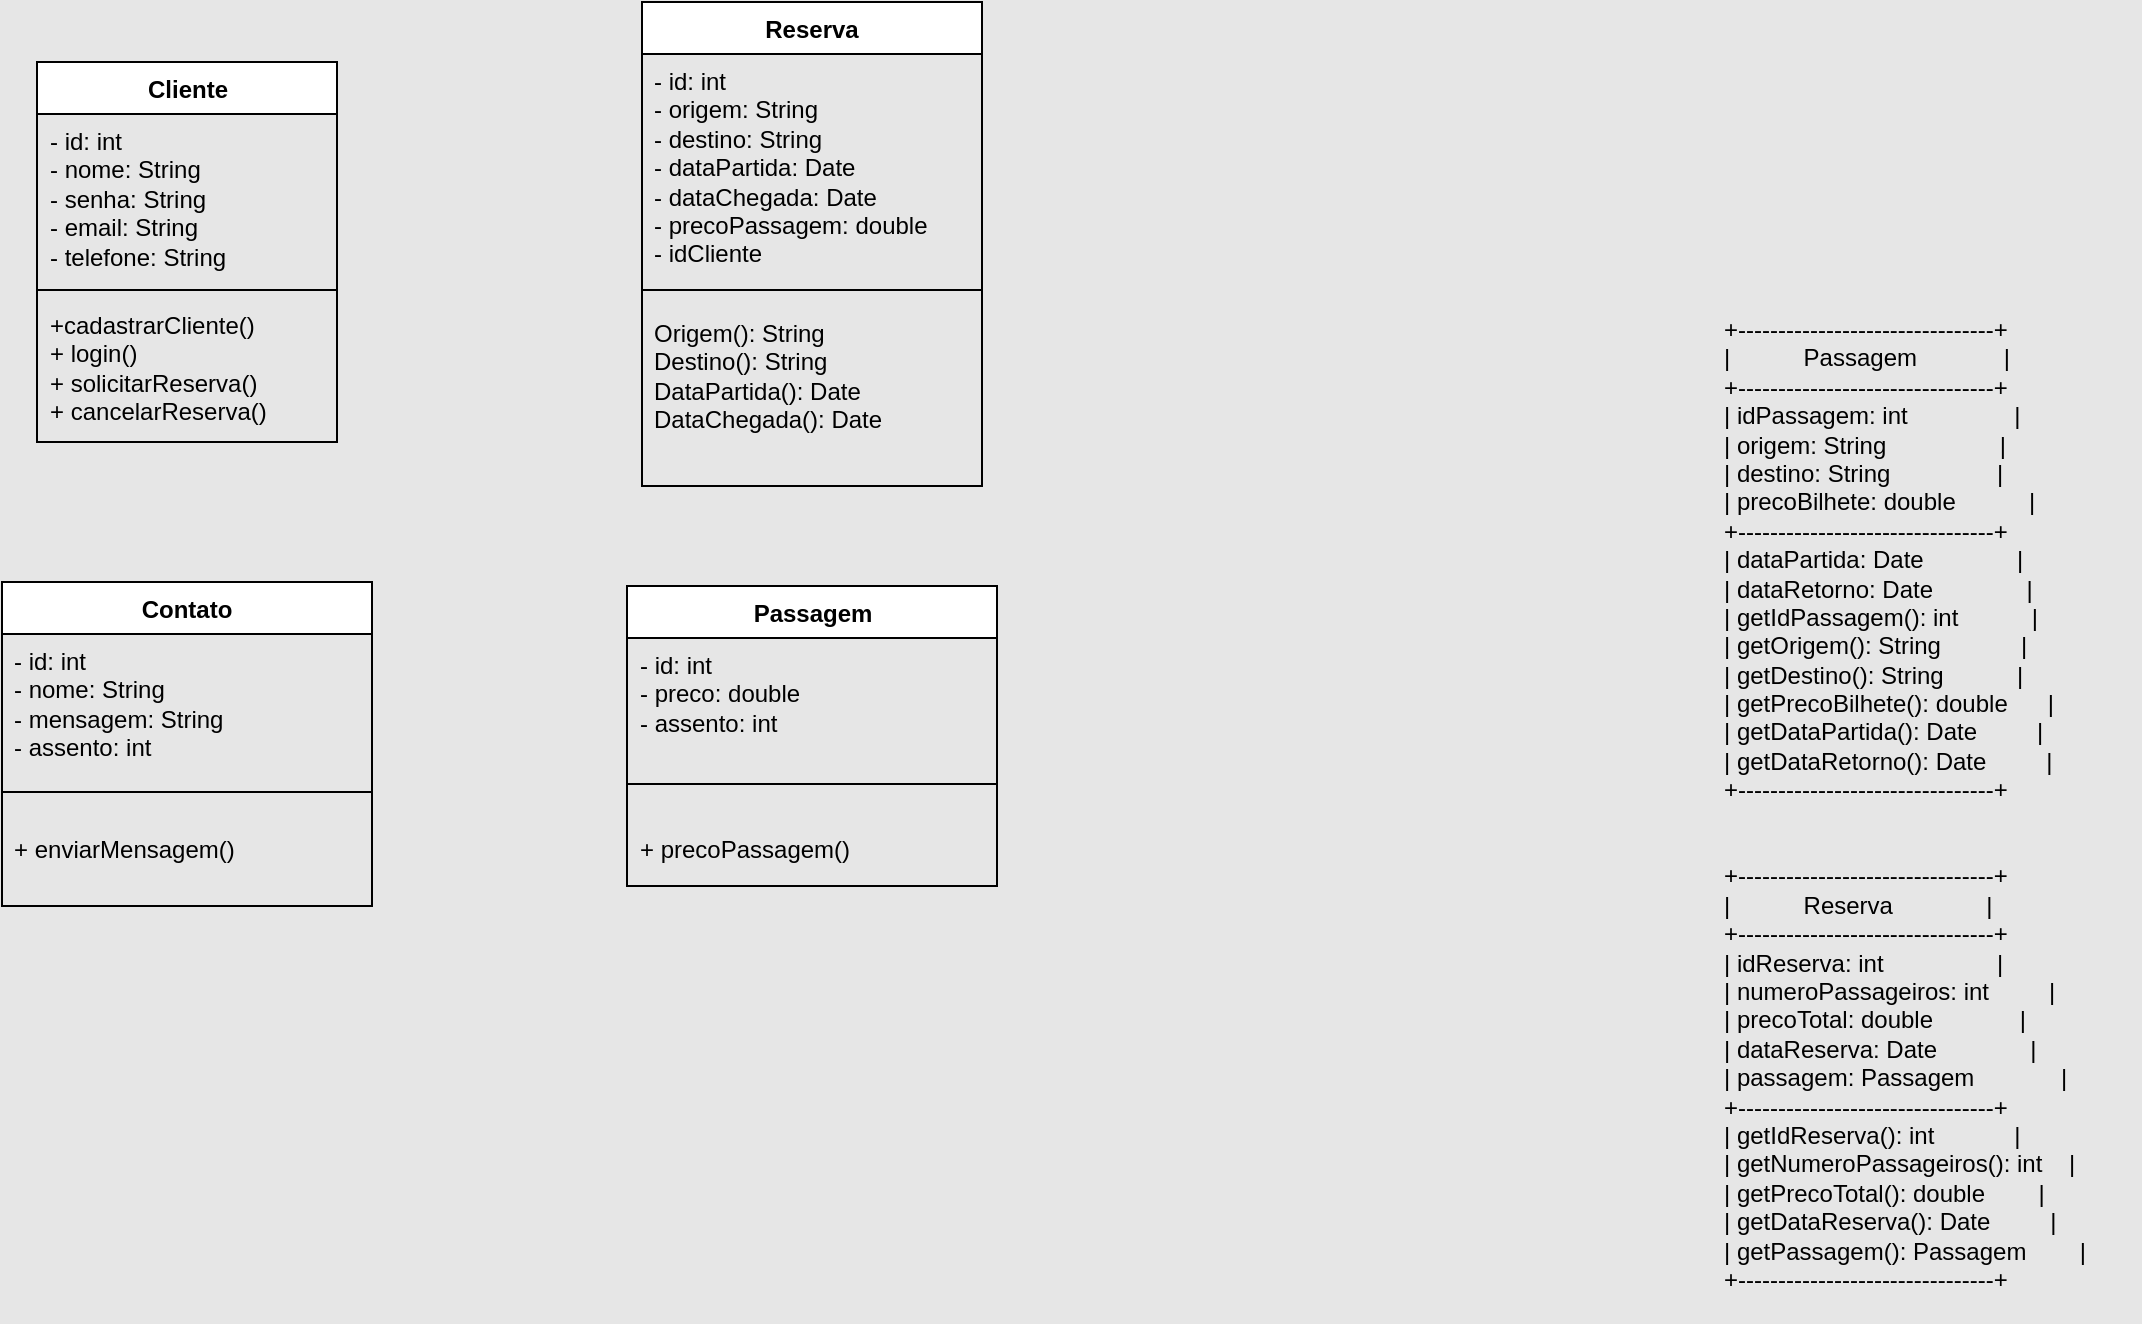 <mxfile version="21.7.5" type="github">
  <diagram name="Page-1" id="e7e014a7-5840-1c2e-5031-d8a46d1fe8dd">
    <mxGraphModel dx="1393" dy="758" grid="0" gridSize="10" guides="1" tooltips="1" connect="1" arrows="1" fold="1" page="1" pageScale="1" pageWidth="1169" pageHeight="826" background="#E6E6E6" math="0" shadow="0">
      <root>
        <object label="" id="0">
          <mxCell />
        </object>
        <mxCell id="1" parent="0" />
        <mxCell id="DyhO0hjf9G11I1QqjPt--45" value="Cliente                 " style="swimlane;fontStyle=1;align=center;verticalAlign=top;childLayout=stackLayout;horizontal=1;startSize=26;horizontalStack=0;resizeParent=1;resizeParentMax=0;resizeLast=0;collapsible=1;marginBottom=0;whiteSpace=wrap;html=1;" parent="1" vertex="1">
          <mxGeometry x="117.5" y="180" width="150" height="190" as="geometry" />
        </mxCell>
        <mxCell id="DyhO0hjf9G11I1QqjPt--46" value="&lt;font style=&quot;font-size: 12px;&quot;&gt;- id: int&lt;br&gt;- nome: String&lt;br style=&quot;border-color: var(--border-color); padding: 0px; margin: 0px;&quot;&gt;- senha: String&lt;br style=&quot;border-color: var(--border-color); padding: 0px; margin: 0px;&quot;&gt;- email: String&lt;br style=&quot;border-color: var(--border-color); padding: 0px; margin: 0px;&quot;&gt;- telefone: String&lt;/font&gt;" style="text;strokeColor=none;fillColor=none;align=left;verticalAlign=top;spacingLeft=4;spacingRight=4;overflow=hidden;rotatable=0;points=[[0,0.5],[1,0.5]];portConstraint=eastwest;whiteSpace=wrap;html=1;" parent="DyhO0hjf9G11I1QqjPt--45" vertex="1">
          <mxGeometry y="26" width="150" height="84" as="geometry" />
        </mxCell>
        <mxCell id="DyhO0hjf9G11I1QqjPt--47" value="" style="line;strokeWidth=1;fillColor=none;align=left;verticalAlign=middle;spacingTop=-1;spacingLeft=3;spacingRight=3;rotatable=0;labelPosition=right;points=[];portConstraint=eastwest;strokeColor=inherit;" parent="DyhO0hjf9G11I1QqjPt--45" vertex="1">
          <mxGeometry y="110" width="150" height="8" as="geometry" />
        </mxCell>
        <mxCell id="DyhO0hjf9G11I1QqjPt--48" value="+cadastrarCliente&lt;span style=&quot;background-color: initial;&quot;&gt;()&amp;nbsp; &amp;nbsp; &amp;nbsp; &amp;nbsp; &amp;nbsp; &amp;nbsp;&lt;/span&gt;&lt;div style=&quot;background-color:#2f2f2f;padding:0px 0px 0px 2px;&quot;&gt;&lt;div style=&quot;color: rgb(170, 170, 170); font-family: &amp;quot;Courier New&amp;quot;; font-size: 18pt;&quot;&gt;&lt;p style=&quot;background-color:#373737;margin:0;&quot;&gt;&lt;span style=&quot;color:#d9e8f7;&quot;&gt;&lt;/span&gt;&lt;/p&gt;&lt;/div&gt;&lt;/div&gt;+ login()&amp;nbsp; &lt;br&gt;+ solicitarReserva()&lt;br&gt;+ cancelarReserva()&amp;nbsp; &amp;nbsp; &amp;nbsp; &amp;nbsp; &amp;nbsp; &amp;nbsp; &amp;nbsp; &amp;nbsp; &amp;nbsp; &amp;nbsp; &amp;nbsp; &amp;nbsp; &amp;nbsp; &amp;nbsp; &amp;nbsp; &amp;nbsp; &amp;nbsp;&amp;nbsp;" style="text;strokeColor=none;fillColor=none;align=left;verticalAlign=top;spacingLeft=4;spacingRight=4;overflow=hidden;rotatable=0;points=[[0,0.5],[1,0.5]];portConstraint=eastwest;whiteSpace=wrap;html=1;" parent="DyhO0hjf9G11I1QqjPt--45" vertex="1">
          <mxGeometry y="118" width="150" height="72" as="geometry" />
        </mxCell>
        <mxCell id="DyhO0hjf9G11I1QqjPt--50" value="Reserva" style="swimlane;fontStyle=1;align=center;verticalAlign=top;childLayout=stackLayout;horizontal=1;startSize=26;horizontalStack=0;resizeParent=1;resizeParentMax=0;resizeLast=0;collapsible=1;marginBottom=0;whiteSpace=wrap;html=1;" parent="1" vertex="1">
          <mxGeometry x="420" y="150" width="170" height="242" as="geometry" />
        </mxCell>
        <mxCell id="DyhO0hjf9G11I1QqjPt--51" value="&lt;font style=&quot;font-size: 12px;&quot;&gt;- id: &lt;span style=&quot;border: 0px solid rgb(217, 217, 227); box-sizing: border-box; --tw-border-spacing-x: 0; --tw-border-spacing-y: 0; --tw-translate-x: 0; --tw-translate-y: 0; --tw-rotate: 0; --tw-skew-x: 0; --tw-skew-y: 0; --tw-scale-x: 1; --tw-scale-y: 1; --tw-pan-x: ; --tw-pan-y: ; --tw-pinch-zoom: ; --tw-scroll-snap-strictness: proximity; --tw-gradient-from-position: ; --tw-gradient-via-position: ; --tw-gradient-to-position: ; --tw-ordinal: ; --tw-slashed-zero: ; --tw-numeric-figure: ; --tw-numeric-spacing: ; --tw-numeric-fraction: ; --tw-ring-inset: ; --tw-ring-offset-width: 0px; --tw-ring-offset-color: #fff; --tw-ring-color: rgba(69,89,164,.5); --tw-ring-offset-shadow: 0 0 transparent; --tw-ring-shadow: 0 0 transparent; --tw-shadow: 0 0 transparent; --tw-shadow-colored: 0 0 transparent; --tw-blur: ; --tw-brightness: ; --tw-contrast: ; --tw-grayscale: ; --tw-hue-rotate: ; --tw-invert: ; --tw-saturate: ; --tw-sepia: ; --tw-drop-shadow: ; --tw-backdrop-blur: ; --tw-backdrop-brightness: ; --tw-backdrop-contrast: ; --tw-backdrop-grayscale: ; --tw-backdrop-hue-rotate: ; --tw-backdrop-invert: ; --tw-backdrop-opacity: ; --tw-backdrop-saturate: ; --tw-backdrop-sepia: ;&quot; class=&quot;hljs-type&quot;&gt;int&lt;/span&gt;&lt;br&gt;- origem: String&lt;br&gt;- destino: String&lt;br&gt;- dataPartida: &lt;span style=&quot;border: 0px solid rgb(217, 217, 227); box-sizing: border-box; --tw-border-spacing-x: 0; --tw-border-spacing-y: 0; --tw-translate-x: 0; --tw-translate-y: 0; --tw-rotate: 0; --tw-skew-x: 0; --tw-skew-y: 0; --tw-scale-x: 1; --tw-scale-y: 1; --tw-pan-x: ; --tw-pan-y: ; --tw-pinch-zoom: ; --tw-scroll-snap-strictness: proximity; --tw-gradient-from-position: ; --tw-gradient-via-position: ; --tw-gradient-to-position: ; --tw-ordinal: ; --tw-slashed-zero: ; --tw-numeric-figure: ; --tw-numeric-spacing: ; --tw-numeric-fraction: ; --tw-ring-inset: ; --tw-ring-offset-width: 0px; --tw-ring-offset-color: #fff; --tw-ring-color: rgba(69,89,164,.5); --tw-ring-offset-shadow: 0 0 transparent; --tw-ring-shadow: 0 0 transparent; --tw-shadow: 0 0 transparent; --tw-shadow-colored: 0 0 transparent; --tw-blur: ; --tw-brightness: ; --tw-contrast: ; --tw-grayscale: ; --tw-hue-rotate: ; --tw-invert: ; --tw-saturate: ; --tw-sepia: ; --tw-drop-shadow: ; --tw-backdrop-blur: ; --tw-backdrop-brightness: ; --tw-backdrop-contrast: ; --tw-backdrop-grayscale: ; --tw-backdrop-hue-rotate: ; --tw-backdrop-invert: ; --tw-backdrop-opacity: ; --tw-backdrop-saturate: ; --tw-backdrop-sepia: ;&quot; class=&quot;hljs-type&quot;&gt;Date&lt;/span&gt;&lt;br&gt;- dataChegada: &lt;span style=&quot;border: 0px solid rgb(217, 217, 227); box-sizing: border-box; --tw-border-spacing-x: 0; --tw-border-spacing-y: 0; --tw-translate-x: 0; --tw-translate-y: 0; --tw-rotate: 0; --tw-skew-x: 0; --tw-skew-y: 0; --tw-scale-x: 1; --tw-scale-y: 1; --tw-pan-x: ; --tw-pan-y: ; --tw-pinch-zoom: ; --tw-scroll-snap-strictness: proximity; --tw-gradient-from-position: ; --tw-gradient-via-position: ; --tw-gradient-to-position: ; --tw-ordinal: ; --tw-slashed-zero: ; --tw-numeric-figure: ; --tw-numeric-spacing: ; --tw-numeric-fraction: ; --tw-ring-inset: ; --tw-ring-offset-width: 0px; --tw-ring-offset-color: #fff; --tw-ring-color: rgba(69,89,164,.5); --tw-ring-offset-shadow: 0 0 transparent; --tw-ring-shadow: 0 0 transparent; --tw-shadow: 0 0 transparent; --tw-shadow-colored: 0 0 transparent; --tw-blur: ; --tw-brightness: ; --tw-contrast: ; --tw-grayscale: ; --tw-hue-rotate: ; --tw-invert: ; --tw-saturate: ; --tw-sepia: ; --tw-drop-shadow: ; --tw-backdrop-blur: ; --tw-backdrop-brightness: ; --tw-backdrop-contrast: ; --tw-backdrop-grayscale: ; --tw-backdrop-hue-rotate: ; --tw-backdrop-invert: ; --tw-backdrop-opacity: ; --tw-backdrop-saturate: ; --tw-backdrop-sepia: ;&quot; class=&quot;hljs-type&quot;&gt;Date&lt;/span&gt;&lt;br&gt;- precoPassagem: &lt;span style=&quot;border: 0px solid rgb(217, 217, 227); box-sizing: border-box; --tw-border-spacing-x: 0; --tw-border-spacing-y: 0; --tw-translate-x: 0; --tw-translate-y: 0; --tw-rotate: 0; --tw-skew-x: 0; --tw-skew-y: 0; --tw-scale-x: 1; --tw-scale-y: 1; --tw-pan-x: ; --tw-pan-y: ; --tw-pinch-zoom: ; --tw-scroll-snap-strictness: proximity; --tw-gradient-from-position: ; --tw-gradient-via-position: ; --tw-gradient-to-position: ; --tw-ordinal: ; --tw-slashed-zero: ; --tw-numeric-figure: ; --tw-numeric-spacing: ; --tw-numeric-fraction: ; --tw-ring-inset: ; --tw-ring-offset-width: 0px; --tw-ring-offset-color: #fff; --tw-ring-color: rgba(69,89,164,.5); --tw-ring-offset-shadow: 0 0 transparent; --tw-ring-shadow: 0 0 transparent; --tw-shadow: 0 0 transparent; --tw-shadow-colored: 0 0 transparent; --tw-blur: ; --tw-brightness: ; --tw-contrast: ; --tw-grayscale: ; --tw-hue-rotate: ; --tw-invert: ; --tw-saturate: ; --tw-sepia: ; --tw-drop-shadow: ; --tw-backdrop-blur: ; --tw-backdrop-brightness: ; --tw-backdrop-contrast: ; --tw-backdrop-grayscale: ; --tw-backdrop-hue-rotate: ; --tw-backdrop-invert: ; --tw-backdrop-opacity: ; --tw-backdrop-saturate: ; --tw-backdrop-sepia: ;&quot; class=&quot;hljs-keyword&quot;&gt;double&lt;br&gt;- idCliente&lt;br&gt;&lt;/span&gt;&lt;/font&gt;" style="text;strokeColor=none;fillColor=none;align=left;verticalAlign=top;spacingLeft=4;spacingRight=4;overflow=hidden;rotatable=0;points=[[0,0.5],[1,0.5]];portConstraint=eastwest;whiteSpace=wrap;html=1;" parent="DyhO0hjf9G11I1QqjPt--50" vertex="1">
          <mxGeometry y="26" width="170" height="110" as="geometry" />
        </mxCell>
        <mxCell id="DyhO0hjf9G11I1QqjPt--52" value="" style="line;strokeWidth=1;fillColor=none;align=left;verticalAlign=middle;spacingTop=-1;spacingLeft=3;spacingRight=3;rotatable=0;labelPosition=right;points=[];portConstraint=eastwest;strokeColor=inherit;" parent="DyhO0hjf9G11I1QqjPt--50" vertex="1">
          <mxGeometry y="136" width="170" height="16" as="geometry" />
        </mxCell>
        <mxCell id="DyhO0hjf9G11I1QqjPt--53" value="&lt;div&gt;&lt;span style=&quot;background-color: initial;&quot;&gt;Origem(): String&lt;/span&gt;&lt;br&gt;&lt;/div&gt;&lt;div&gt;Destino(): String&lt;/div&gt;&lt;div&gt;DataPartida(): Date&lt;/div&gt;&lt;div&gt;DataChegada(): Date&lt;/div&gt;&lt;div&gt;&lt;br&gt;&lt;/div&gt;" style="text;strokeColor=none;fillColor=none;align=left;verticalAlign=top;spacingLeft=4;spacingRight=4;overflow=hidden;rotatable=0;points=[[0,0.5],[1,0.5]];portConstraint=eastwest;whiteSpace=wrap;html=1;" parent="DyhO0hjf9G11I1QqjPt--50" vertex="1">
          <mxGeometry y="152" width="170" height="90" as="geometry" />
        </mxCell>
        <mxCell id="DyhO0hjf9G11I1QqjPt--55" value="Passagem" style="swimlane;fontStyle=1;align=center;verticalAlign=top;childLayout=stackLayout;horizontal=1;startSize=26;horizontalStack=0;resizeParent=1;resizeParentMax=0;resizeLast=0;collapsible=1;marginBottom=0;whiteSpace=wrap;html=1;" parent="1" vertex="1">
          <mxGeometry x="412.5" y="442" width="185" height="150" as="geometry" />
        </mxCell>
        <mxCell id="DyhO0hjf9G11I1QqjPt--56" value="- id: int&lt;br&gt;- preco: double&lt;br&gt;- assento: int" style="text;strokeColor=none;fillColor=none;align=left;verticalAlign=top;spacingLeft=4;spacingRight=4;overflow=hidden;rotatable=0;points=[[0,0.5],[1,0.5]];portConstraint=eastwest;whiteSpace=wrap;html=1;" parent="DyhO0hjf9G11I1QqjPt--55" vertex="1">
          <mxGeometry y="26" width="185" height="54" as="geometry" />
        </mxCell>
        <mxCell id="DyhO0hjf9G11I1QqjPt--57" value="" style="line;strokeWidth=1;fillColor=none;align=left;verticalAlign=middle;spacingTop=-1;spacingLeft=3;spacingRight=3;rotatable=0;labelPosition=right;points=[];portConstraint=eastwest;strokeColor=inherit;" parent="DyhO0hjf9G11I1QqjPt--55" vertex="1">
          <mxGeometry y="80" width="185" height="38" as="geometry" />
        </mxCell>
        <mxCell id="DyhO0hjf9G11I1QqjPt--58" value="+ precoPassagem()" style="text;strokeColor=none;fillColor=none;align=left;verticalAlign=top;spacingLeft=4;spacingRight=4;overflow=hidden;rotatable=0;points=[[0,0.5],[1,0.5]];portConstraint=eastwest;whiteSpace=wrap;html=1;" parent="DyhO0hjf9G11I1QqjPt--55" vertex="1">
          <mxGeometry y="118" width="185" height="32" as="geometry" />
        </mxCell>
        <mxCell id="DyhO0hjf9G11I1QqjPt--59" value="+--------------------------------+&#xa;|           Passagem             |&#xa;+--------------------------------+&#xa;| idPassagem: int                |&#xa;| origem: String                 |&#xa;| destino: String                |&#xa;| precoBilhete: double           |&#xa;+--------------------------------+&#xa;| dataPartida: Date              |&#xa;| dataRetorno: Date              |&#xa;| getIdPassagem(): int           |&#xa;| getOrigem(): String            |&#xa;| getDestino(): String           |&#xa;| getPrecoBilhete(): double      |&#xa;| getDataPartida(): Date         |&#xa;| getDataRetorno(): Date         |&#xa;+--------------------------------+&#xa;&#xa;&#xa;+--------------------------------+&#xa;|           Reserva              |&#xa;+--------------------------------+&#xa;| idReserva: int                 |&#xa;| numeroPassageiros: int         |&#xa;| precoTotal: double             |&#xa;| dataReserva: Date              |&#xa;| passagem: Passagem             |&#xa;+--------------------------------+&#xa;| getIdReserva(): int            |&#xa;| getNumeroPassageiros(): int    |&#xa;| getPrecoTotal(): double        |&#xa;| getDataReserva(): Date         |&#xa;| getPassagem(): Passagem        |&#xa;+--------------------------------+" style="text;whiteSpace=wrap;" parent="1" vertex="1">
          <mxGeometry x="959" y="300" width="210" height="510" as="geometry" />
        </mxCell>
        <mxCell id="1iq04fsot9ryxa62UQgf-1" value="Contato" style="swimlane;fontStyle=1;align=center;verticalAlign=top;childLayout=stackLayout;horizontal=1;startSize=26;horizontalStack=0;resizeParent=1;resizeParentMax=0;resizeLast=0;collapsible=1;marginBottom=0;whiteSpace=wrap;html=1;" parent="1" vertex="1">
          <mxGeometry x="100" y="440" width="185" height="162" as="geometry" />
        </mxCell>
        <mxCell id="1iq04fsot9ryxa62UQgf-2" value="- id: int&lt;br&gt;- nome: String&lt;br&gt;- mensagem: String&lt;br&gt;- assento: int" style="text;strokeColor=none;fillColor=none;align=left;verticalAlign=top;spacingLeft=4;spacingRight=4;overflow=hidden;rotatable=0;points=[[0,0.5],[1,0.5]];portConstraint=eastwest;whiteSpace=wrap;html=1;" parent="1iq04fsot9ryxa62UQgf-1" vertex="1">
          <mxGeometry y="26" width="185" height="64" as="geometry" />
        </mxCell>
        <mxCell id="1iq04fsot9ryxa62UQgf-3" value="" style="line;strokeWidth=1;fillColor=none;align=left;verticalAlign=middle;spacingTop=-1;spacingLeft=3;spacingRight=3;rotatable=0;labelPosition=right;points=[];portConstraint=eastwest;strokeColor=inherit;" parent="1iq04fsot9ryxa62UQgf-1" vertex="1">
          <mxGeometry y="90" width="185" height="30" as="geometry" />
        </mxCell>
        <mxCell id="1iq04fsot9ryxa62UQgf-4" value="+ enviarMensagem()" style="text;strokeColor=none;fillColor=none;align=left;verticalAlign=top;spacingLeft=4;spacingRight=4;overflow=hidden;rotatable=0;points=[[0,0.5],[1,0.5]];portConstraint=eastwest;whiteSpace=wrap;html=1;" parent="1iq04fsot9ryxa62UQgf-1" vertex="1">
          <mxGeometry y="120" width="185" height="42" as="geometry" />
        </mxCell>
      </root>
    </mxGraphModel>
  </diagram>
</mxfile>
